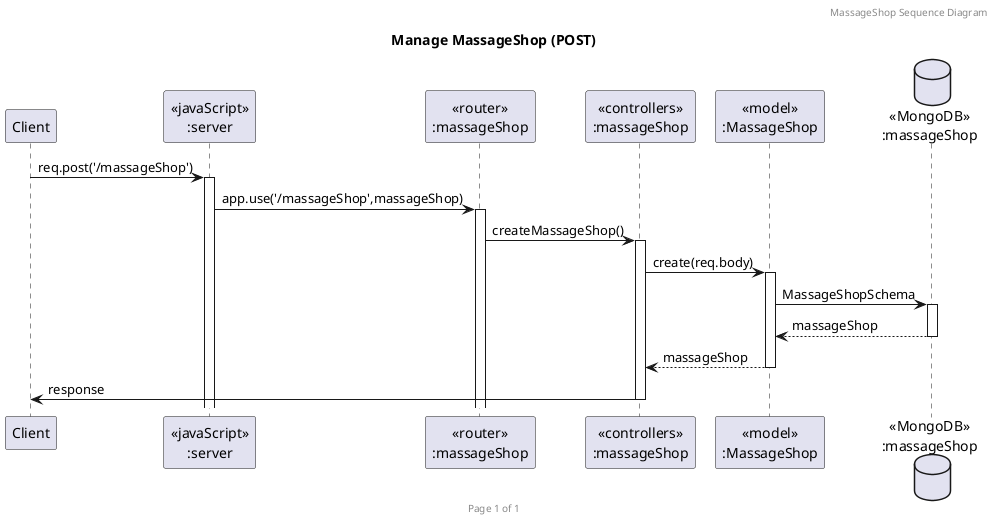 @startuml Manage MassageShop (POST)


header MassageShop Sequence Diagram
footer Page %page% of %lastpage%
title "Manage MassageShop (POST)"


participant "Client" as client
participant "<<javaScript>>\n:server" as server
participant "<<router>>\n:massageShop" as routerMassageShops
participant "<<controllers>>\n:massageShop" as controllersMassageShops
participant "<<model>>\n:MassageShop" as modelMassageShop
database "<<MongoDB>>\n:massageShop" as MassageShopsDatabase


client->server ++:req.post('/massageShop')
server->routerMassageShops ++:app.use('/massageShop',massageShop)
routerMassageShops -> controllersMassageShops ++:createMassageShop()
controllersMassageShops->modelMassageShop ++:create(req.body)
modelMassageShop ->MassageShopsDatabase ++: MassageShopSchema
MassageShopsDatabase --> modelMassageShop --: massageShop
controllersMassageShops <-- modelMassageShop --:massageShop
controllersMassageShops->client --:response


@enduml